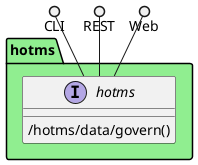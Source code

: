 @startuml



package "hotms" #lightgreen {

    interface "hotms" as i {
            /hotms/data/govern()
    
    }
}

CLI ()-- i
REST ()-- i
Web ()-- i

package "hotms" #lightgreen {
    
}



@enduml
